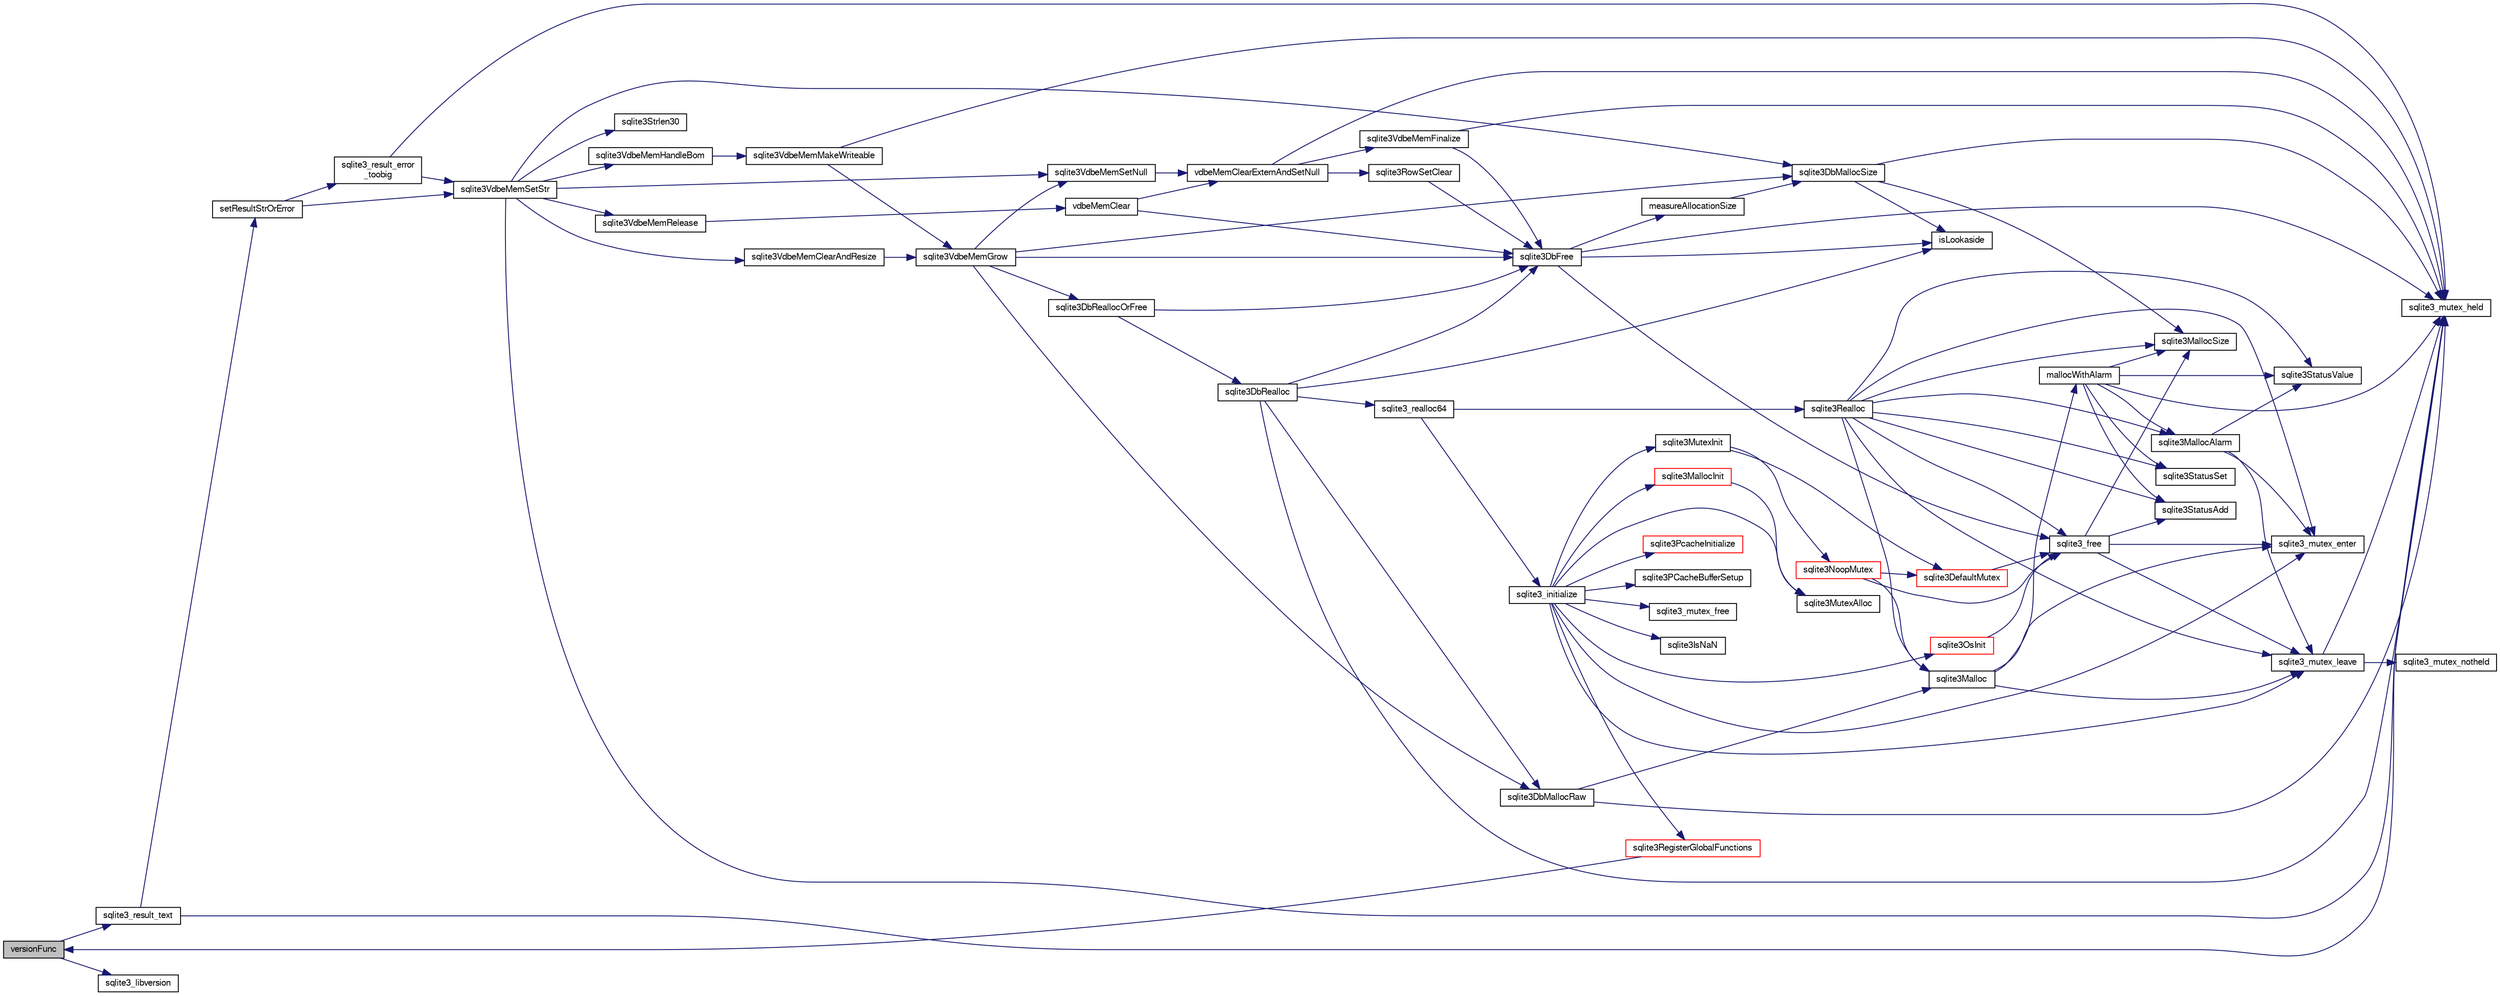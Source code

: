 digraph "versionFunc"
{
  edge [fontname="FreeSans",fontsize="10",labelfontname="FreeSans",labelfontsize="10"];
  node [fontname="FreeSans",fontsize="10",shape=record];
  rankdir="LR";
  Node888030 [label="versionFunc",height=0.2,width=0.4,color="black", fillcolor="grey75", style="filled", fontcolor="black"];
  Node888030 -> Node888031 [color="midnightblue",fontsize="10",style="solid",fontname="FreeSans"];
  Node888031 [label="sqlite3_result_text",height=0.2,width=0.4,color="black", fillcolor="white", style="filled",URL="$sqlite3_8c.html#a2c06bc83045bd7986b89e5e8bd689bdf"];
  Node888031 -> Node888032 [color="midnightblue",fontsize="10",style="solid",fontname="FreeSans"];
  Node888032 [label="sqlite3_mutex_held",height=0.2,width=0.4,color="black", fillcolor="white", style="filled",URL="$sqlite3_8c.html#acf77da68932b6bc163c5e68547ecc3e7"];
  Node888031 -> Node888033 [color="midnightblue",fontsize="10",style="solid",fontname="FreeSans"];
  Node888033 [label="setResultStrOrError",height=0.2,width=0.4,color="black", fillcolor="white", style="filled",URL="$sqlite3_8c.html#af1d0f45c261a19434fad327798cc6d6b"];
  Node888033 -> Node888034 [color="midnightblue",fontsize="10",style="solid",fontname="FreeSans"];
  Node888034 [label="sqlite3VdbeMemSetStr",height=0.2,width=0.4,color="black", fillcolor="white", style="filled",URL="$sqlite3_8c.html#a9697bec7c3b512483638ea3646191d7d"];
  Node888034 -> Node888032 [color="midnightblue",fontsize="10",style="solid",fontname="FreeSans"];
  Node888034 -> Node888035 [color="midnightblue",fontsize="10",style="solid",fontname="FreeSans"];
  Node888035 [label="sqlite3VdbeMemSetNull",height=0.2,width=0.4,color="black", fillcolor="white", style="filled",URL="$sqlite3_8c.html#ae01092c23aebaf8a3ebdf3954609b410"];
  Node888035 -> Node888036 [color="midnightblue",fontsize="10",style="solid",fontname="FreeSans"];
  Node888036 [label="vdbeMemClearExternAndSetNull",height=0.2,width=0.4,color="black", fillcolor="white", style="filled",URL="$sqlite3_8c.html#a29c41a360fb0e86b817777daf061230c"];
  Node888036 -> Node888032 [color="midnightblue",fontsize="10",style="solid",fontname="FreeSans"];
  Node888036 -> Node888037 [color="midnightblue",fontsize="10",style="solid",fontname="FreeSans"];
  Node888037 [label="sqlite3VdbeMemFinalize",height=0.2,width=0.4,color="black", fillcolor="white", style="filled",URL="$sqlite3_8c.html#a2568220f48ddef81b1c43e401042d9d2"];
  Node888037 -> Node888032 [color="midnightblue",fontsize="10",style="solid",fontname="FreeSans"];
  Node888037 -> Node888038 [color="midnightblue",fontsize="10",style="solid",fontname="FreeSans"];
  Node888038 [label="sqlite3DbFree",height=0.2,width=0.4,color="black", fillcolor="white", style="filled",URL="$sqlite3_8c.html#ac70ab821a6607b4a1b909582dc37a069"];
  Node888038 -> Node888032 [color="midnightblue",fontsize="10",style="solid",fontname="FreeSans"];
  Node888038 -> Node888039 [color="midnightblue",fontsize="10",style="solid",fontname="FreeSans"];
  Node888039 [label="measureAllocationSize",height=0.2,width=0.4,color="black", fillcolor="white", style="filled",URL="$sqlite3_8c.html#a45731e644a22fdb756e2b6337224217a"];
  Node888039 -> Node888040 [color="midnightblue",fontsize="10",style="solid",fontname="FreeSans"];
  Node888040 [label="sqlite3DbMallocSize",height=0.2,width=0.4,color="black", fillcolor="white", style="filled",URL="$sqlite3_8c.html#aa397e5a8a03495203a0767abf0a71f86"];
  Node888040 -> Node888041 [color="midnightblue",fontsize="10",style="solid",fontname="FreeSans"];
  Node888041 [label="sqlite3MallocSize",height=0.2,width=0.4,color="black", fillcolor="white", style="filled",URL="$sqlite3_8c.html#acf5d2a5f35270bafb050bd2def576955"];
  Node888040 -> Node888032 [color="midnightblue",fontsize="10",style="solid",fontname="FreeSans"];
  Node888040 -> Node888042 [color="midnightblue",fontsize="10",style="solid",fontname="FreeSans"];
  Node888042 [label="isLookaside",height=0.2,width=0.4,color="black", fillcolor="white", style="filled",URL="$sqlite3_8c.html#a770fa05ff9717b75e16f4d968a77b897"];
  Node888038 -> Node888042 [color="midnightblue",fontsize="10",style="solid",fontname="FreeSans"];
  Node888038 -> Node888043 [color="midnightblue",fontsize="10",style="solid",fontname="FreeSans"];
  Node888043 [label="sqlite3_free",height=0.2,width=0.4,color="black", fillcolor="white", style="filled",URL="$sqlite3_8c.html#a6552349e36a8a691af5487999ab09519"];
  Node888043 -> Node888044 [color="midnightblue",fontsize="10",style="solid",fontname="FreeSans"];
  Node888044 [label="sqlite3_mutex_enter",height=0.2,width=0.4,color="black", fillcolor="white", style="filled",URL="$sqlite3_8c.html#a1c12cde690bd89f104de5cbad12a6bf5"];
  Node888043 -> Node888045 [color="midnightblue",fontsize="10",style="solid",fontname="FreeSans"];
  Node888045 [label="sqlite3StatusAdd",height=0.2,width=0.4,color="black", fillcolor="white", style="filled",URL="$sqlite3_8c.html#afa029f93586aeab4cc85360905dae9cd"];
  Node888043 -> Node888041 [color="midnightblue",fontsize="10",style="solid",fontname="FreeSans"];
  Node888043 -> Node888046 [color="midnightblue",fontsize="10",style="solid",fontname="FreeSans"];
  Node888046 [label="sqlite3_mutex_leave",height=0.2,width=0.4,color="black", fillcolor="white", style="filled",URL="$sqlite3_8c.html#a5838d235601dbd3c1fa993555c6bcc93"];
  Node888046 -> Node888032 [color="midnightblue",fontsize="10",style="solid",fontname="FreeSans"];
  Node888046 -> Node888047 [color="midnightblue",fontsize="10",style="solid",fontname="FreeSans"];
  Node888047 [label="sqlite3_mutex_notheld",height=0.2,width=0.4,color="black", fillcolor="white", style="filled",URL="$sqlite3_8c.html#a83967c837c1c000d3b5adcfaa688f5dc"];
  Node888036 -> Node888048 [color="midnightblue",fontsize="10",style="solid",fontname="FreeSans"];
  Node888048 [label="sqlite3RowSetClear",height=0.2,width=0.4,color="black", fillcolor="white", style="filled",URL="$sqlite3_8c.html#ae153de0cd969511a607e26deeca80342"];
  Node888048 -> Node888038 [color="midnightblue",fontsize="10",style="solid",fontname="FreeSans"];
  Node888034 -> Node888049 [color="midnightblue",fontsize="10",style="solid",fontname="FreeSans"];
  Node888049 [label="sqlite3Strlen30",height=0.2,width=0.4,color="black", fillcolor="white", style="filled",URL="$sqlite3_8c.html#a3dcd80ba41f1a308193dee74857b62a7"];
  Node888034 -> Node888050 [color="midnightblue",fontsize="10",style="solid",fontname="FreeSans"];
  Node888050 [label="sqlite3VdbeMemClearAndResize",height=0.2,width=0.4,color="black", fillcolor="white", style="filled",URL="$sqlite3_8c.html#add082be4aa46084ecdf023cfac898231"];
  Node888050 -> Node888051 [color="midnightblue",fontsize="10",style="solid",fontname="FreeSans"];
  Node888051 [label="sqlite3VdbeMemGrow",height=0.2,width=0.4,color="black", fillcolor="white", style="filled",URL="$sqlite3_8c.html#aba753c9690ae0ba31b5100945cf29447"];
  Node888051 -> Node888040 [color="midnightblue",fontsize="10",style="solid",fontname="FreeSans"];
  Node888051 -> Node888052 [color="midnightblue",fontsize="10",style="solid",fontname="FreeSans"];
  Node888052 [label="sqlite3DbReallocOrFree",height=0.2,width=0.4,color="black", fillcolor="white", style="filled",URL="$sqlite3_8c.html#a532a9fd62eeb46b61885a0fff075231c"];
  Node888052 -> Node888053 [color="midnightblue",fontsize="10",style="solid",fontname="FreeSans"];
  Node888053 [label="sqlite3DbRealloc",height=0.2,width=0.4,color="black", fillcolor="white", style="filled",URL="$sqlite3_8c.html#ae028f4902a9d29bcaf310ff289ee87dc"];
  Node888053 -> Node888032 [color="midnightblue",fontsize="10",style="solid",fontname="FreeSans"];
  Node888053 -> Node888054 [color="midnightblue",fontsize="10",style="solid",fontname="FreeSans"];
  Node888054 [label="sqlite3DbMallocRaw",height=0.2,width=0.4,color="black", fillcolor="white", style="filled",URL="$sqlite3_8c.html#abbe8be0cf7175e11ddc3e2218fad924e"];
  Node888054 -> Node888032 [color="midnightblue",fontsize="10",style="solid",fontname="FreeSans"];
  Node888054 -> Node888055 [color="midnightblue",fontsize="10",style="solid",fontname="FreeSans"];
  Node888055 [label="sqlite3Malloc",height=0.2,width=0.4,color="black", fillcolor="white", style="filled",URL="$sqlite3_8c.html#a361a2eaa846b1885f123abe46f5d8b2b"];
  Node888055 -> Node888044 [color="midnightblue",fontsize="10",style="solid",fontname="FreeSans"];
  Node888055 -> Node888056 [color="midnightblue",fontsize="10",style="solid",fontname="FreeSans"];
  Node888056 [label="mallocWithAlarm",height=0.2,width=0.4,color="black", fillcolor="white", style="filled",URL="$sqlite3_8c.html#ab070d5cf8e48ec8a6a43cf025d48598b"];
  Node888056 -> Node888032 [color="midnightblue",fontsize="10",style="solid",fontname="FreeSans"];
  Node888056 -> Node888057 [color="midnightblue",fontsize="10",style="solid",fontname="FreeSans"];
  Node888057 [label="sqlite3StatusSet",height=0.2,width=0.4,color="black", fillcolor="white", style="filled",URL="$sqlite3_8c.html#afec7586c01fcb5ea17dc9d7725a589d9"];
  Node888056 -> Node888058 [color="midnightblue",fontsize="10",style="solid",fontname="FreeSans"];
  Node888058 [label="sqlite3StatusValue",height=0.2,width=0.4,color="black", fillcolor="white", style="filled",URL="$sqlite3_8c.html#a30b8ac296c6e200c1fa57708d52c6ef6"];
  Node888056 -> Node888059 [color="midnightblue",fontsize="10",style="solid",fontname="FreeSans"];
  Node888059 [label="sqlite3MallocAlarm",height=0.2,width=0.4,color="black", fillcolor="white", style="filled",URL="$sqlite3_8c.html#ada66988e8471d1198f3219c062377508"];
  Node888059 -> Node888058 [color="midnightblue",fontsize="10",style="solid",fontname="FreeSans"];
  Node888059 -> Node888046 [color="midnightblue",fontsize="10",style="solid",fontname="FreeSans"];
  Node888059 -> Node888044 [color="midnightblue",fontsize="10",style="solid",fontname="FreeSans"];
  Node888056 -> Node888041 [color="midnightblue",fontsize="10",style="solid",fontname="FreeSans"];
  Node888056 -> Node888045 [color="midnightblue",fontsize="10",style="solid",fontname="FreeSans"];
  Node888055 -> Node888046 [color="midnightblue",fontsize="10",style="solid",fontname="FreeSans"];
  Node888053 -> Node888042 [color="midnightblue",fontsize="10",style="solid",fontname="FreeSans"];
  Node888053 -> Node888038 [color="midnightblue",fontsize="10",style="solid",fontname="FreeSans"];
  Node888053 -> Node888060 [color="midnightblue",fontsize="10",style="solid",fontname="FreeSans"];
  Node888060 [label="sqlite3_realloc64",height=0.2,width=0.4,color="black", fillcolor="white", style="filled",URL="$sqlite3_8c.html#a3765a714077ee547e811034236dc9ecd"];
  Node888060 -> Node888061 [color="midnightblue",fontsize="10",style="solid",fontname="FreeSans"];
  Node888061 [label="sqlite3_initialize",height=0.2,width=0.4,color="black", fillcolor="white", style="filled",URL="$sqlite3_8c.html#ab0c0ee2d5d4cf8b28e9572296a8861df"];
  Node888061 -> Node888062 [color="midnightblue",fontsize="10",style="solid",fontname="FreeSans"];
  Node888062 [label="sqlite3MutexInit",height=0.2,width=0.4,color="black", fillcolor="white", style="filled",URL="$sqlite3_8c.html#a7906afcdd1cdb3d0007eb932398a1158"];
  Node888062 -> Node888063 [color="midnightblue",fontsize="10",style="solid",fontname="FreeSans"];
  Node888063 [label="sqlite3DefaultMutex",height=0.2,width=0.4,color="red", fillcolor="white", style="filled",URL="$sqlite3_8c.html#ac895a71e325f9b2f9b862f737c17aca8"];
  Node888063 -> Node888043 [color="midnightblue",fontsize="10",style="solid",fontname="FreeSans"];
  Node888062 -> Node888072 [color="midnightblue",fontsize="10",style="solid",fontname="FreeSans"];
  Node888072 [label="sqlite3NoopMutex",height=0.2,width=0.4,color="red", fillcolor="white", style="filled",URL="$sqlite3_8c.html#a09742cde9ef371d94f8201d2cdb543e4"];
  Node888072 -> Node888055 [color="midnightblue",fontsize="10",style="solid",fontname="FreeSans"];
  Node888072 -> Node888043 [color="midnightblue",fontsize="10",style="solid",fontname="FreeSans"];
  Node888072 -> Node888063 [color="midnightblue",fontsize="10",style="solid",fontname="FreeSans"];
  Node888061 -> Node888080 [color="midnightblue",fontsize="10",style="solid",fontname="FreeSans"];
  Node888080 [label="sqlite3MutexAlloc",height=0.2,width=0.4,color="black", fillcolor="white", style="filled",URL="$sqlite3_8c.html#a0e3f432ee581f6876b590e7ad7e84e19"];
  Node888061 -> Node888044 [color="midnightblue",fontsize="10",style="solid",fontname="FreeSans"];
  Node888061 -> Node888081 [color="midnightblue",fontsize="10",style="solid",fontname="FreeSans"];
  Node888081 [label="sqlite3MallocInit",height=0.2,width=0.4,color="red", fillcolor="white", style="filled",URL="$sqlite3_8c.html#a9e06f9e7cad0d83ce80ab493c9533552"];
  Node888081 -> Node888080 [color="midnightblue",fontsize="10",style="solid",fontname="FreeSans"];
  Node888061 -> Node888046 [color="midnightblue",fontsize="10",style="solid",fontname="FreeSans"];
  Node888061 -> Node888161 [color="midnightblue",fontsize="10",style="solid",fontname="FreeSans"];
  Node888161 [label="sqlite3RegisterGlobalFunctions",height=0.2,width=0.4,color="red", fillcolor="white", style="filled",URL="$sqlite3_8c.html#a9f75bd111010f29e1b8d74344473c4ec"];
  Node888161 -> Node888030 [color="midnightblue",fontsize="10",style="solid",fontname="FreeSans"];
  Node888061 -> Node888303 [color="midnightblue",fontsize="10",style="solid",fontname="FreeSans"];
  Node888303 [label="sqlite3PcacheInitialize",height=0.2,width=0.4,color="red", fillcolor="white", style="filled",URL="$sqlite3_8c.html#a2902c61ddc88bea002c4d69fe4052b1f"];
  Node888061 -> Node888304 [color="midnightblue",fontsize="10",style="solid",fontname="FreeSans"];
  Node888304 [label="sqlite3OsInit",height=0.2,width=0.4,color="red", fillcolor="white", style="filled",URL="$sqlite3_8c.html#afeaa886fe1ca086a30fd278b1d069762"];
  Node888304 -> Node888043 [color="midnightblue",fontsize="10",style="solid",fontname="FreeSans"];
  Node888061 -> Node888308 [color="midnightblue",fontsize="10",style="solid",fontname="FreeSans"];
  Node888308 [label="sqlite3PCacheBufferSetup",height=0.2,width=0.4,color="black", fillcolor="white", style="filled",URL="$sqlite3_8c.html#ad18a1eebefdfbc4254f473f7b0101937"];
  Node888061 -> Node888309 [color="midnightblue",fontsize="10",style="solid",fontname="FreeSans"];
  Node888309 [label="sqlite3_mutex_free",height=0.2,width=0.4,color="black", fillcolor="white", style="filled",URL="$sqlite3_8c.html#a2db2e72e08f6873afa9c61b0ec726fec"];
  Node888061 -> Node888105 [color="midnightblue",fontsize="10",style="solid",fontname="FreeSans"];
  Node888105 [label="sqlite3IsNaN",height=0.2,width=0.4,color="black", fillcolor="white", style="filled",URL="$sqlite3_8c.html#aed4d78203877c3486765ccbc7feebb50"];
  Node888060 -> Node888094 [color="midnightblue",fontsize="10",style="solid",fontname="FreeSans"];
  Node888094 [label="sqlite3Realloc",height=0.2,width=0.4,color="black", fillcolor="white", style="filled",URL="$sqlite3_8c.html#ad53aefdfc088f622e23ffe838201fe22"];
  Node888094 -> Node888055 [color="midnightblue",fontsize="10",style="solid",fontname="FreeSans"];
  Node888094 -> Node888043 [color="midnightblue",fontsize="10",style="solid",fontname="FreeSans"];
  Node888094 -> Node888041 [color="midnightblue",fontsize="10",style="solid",fontname="FreeSans"];
  Node888094 -> Node888044 [color="midnightblue",fontsize="10",style="solid",fontname="FreeSans"];
  Node888094 -> Node888057 [color="midnightblue",fontsize="10",style="solid",fontname="FreeSans"];
  Node888094 -> Node888058 [color="midnightblue",fontsize="10",style="solid",fontname="FreeSans"];
  Node888094 -> Node888059 [color="midnightblue",fontsize="10",style="solid",fontname="FreeSans"];
  Node888094 -> Node888045 [color="midnightblue",fontsize="10",style="solid",fontname="FreeSans"];
  Node888094 -> Node888046 [color="midnightblue",fontsize="10",style="solid",fontname="FreeSans"];
  Node888052 -> Node888038 [color="midnightblue",fontsize="10",style="solid",fontname="FreeSans"];
  Node888051 -> Node888038 [color="midnightblue",fontsize="10",style="solid",fontname="FreeSans"];
  Node888051 -> Node888054 [color="midnightblue",fontsize="10",style="solid",fontname="FreeSans"];
  Node888051 -> Node888035 [color="midnightblue",fontsize="10",style="solid",fontname="FreeSans"];
  Node888034 -> Node888115 [color="midnightblue",fontsize="10",style="solid",fontname="FreeSans"];
  Node888115 [label="sqlite3VdbeMemRelease",height=0.2,width=0.4,color="black", fillcolor="white", style="filled",URL="$sqlite3_8c.html#a90606361dbeba88159fd6ff03fcc10cc"];
  Node888115 -> Node888116 [color="midnightblue",fontsize="10",style="solid",fontname="FreeSans"];
  Node888116 [label="vdbeMemClear",height=0.2,width=0.4,color="black", fillcolor="white", style="filled",URL="$sqlite3_8c.html#a489eef6e55ad0dadf67578726b935d12"];
  Node888116 -> Node888036 [color="midnightblue",fontsize="10",style="solid",fontname="FreeSans"];
  Node888116 -> Node888038 [color="midnightblue",fontsize="10",style="solid",fontname="FreeSans"];
  Node888034 -> Node888040 [color="midnightblue",fontsize="10",style="solid",fontname="FreeSans"];
  Node888034 -> Node888310 [color="midnightblue",fontsize="10",style="solid",fontname="FreeSans"];
  Node888310 [label="sqlite3VdbeMemHandleBom",height=0.2,width=0.4,color="black", fillcolor="white", style="filled",URL="$sqlite3_8c.html#a8ac47607e6893715d335a0f6f4b58e3e"];
  Node888310 -> Node888114 [color="midnightblue",fontsize="10",style="solid",fontname="FreeSans"];
  Node888114 [label="sqlite3VdbeMemMakeWriteable",height=0.2,width=0.4,color="black", fillcolor="white", style="filled",URL="$sqlite3_8c.html#afabdd8032205a36c69ad191c6bbb6a34"];
  Node888114 -> Node888032 [color="midnightblue",fontsize="10",style="solid",fontname="FreeSans"];
  Node888114 -> Node888051 [color="midnightblue",fontsize="10",style="solid",fontname="FreeSans"];
  Node888033 -> Node888168 [color="midnightblue",fontsize="10",style="solid",fontname="FreeSans"];
  Node888168 [label="sqlite3_result_error\l_toobig",height=0.2,width=0.4,color="black", fillcolor="white", style="filled",URL="$sqlite3_8c.html#ad4f0c5e8c9421d0c4550c1a108221abe"];
  Node888168 -> Node888032 [color="midnightblue",fontsize="10",style="solid",fontname="FreeSans"];
  Node888168 -> Node888034 [color="midnightblue",fontsize="10",style="solid",fontname="FreeSans"];
  Node888030 -> Node888311 [color="midnightblue",fontsize="10",style="solid",fontname="FreeSans"];
  Node888311 [label="sqlite3_libversion",height=0.2,width=0.4,color="black", fillcolor="white", style="filled",URL="$sqlite3_8c.html#a47e7fb55f2449a47d90fa70f0730af54"];
}

